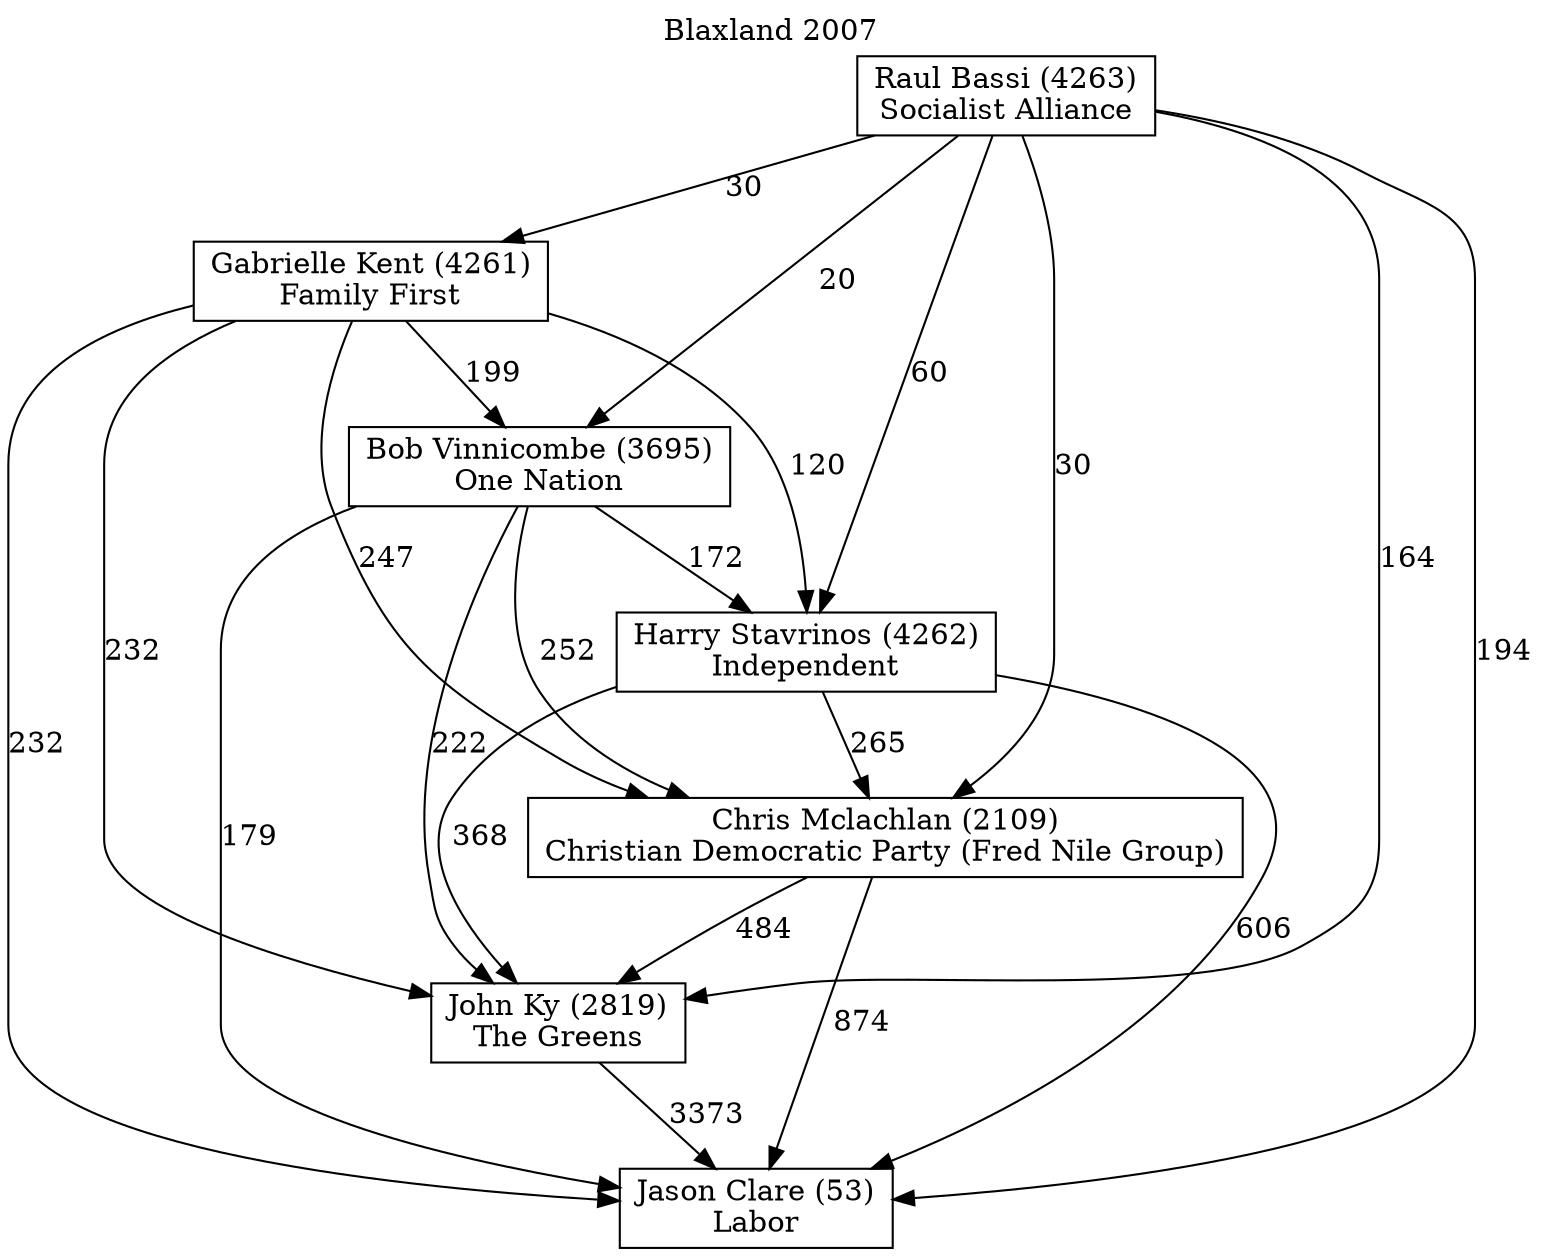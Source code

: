 // House preference flow
digraph "Jason Clare (53)_Blaxland_2007" {
	graph [label="Blaxland 2007" labelloc=t mclimit=10]
	node [shape=box]
	"Bob Vinnicombe (3695)" [label="Bob Vinnicombe (3695)
One Nation"]
	"Chris Mclachlan (2109)" [label="Chris Mclachlan (2109)
Christian Democratic Party (Fred Nile Group)"]
	"Gabrielle Kent (4261)" [label="Gabrielle Kent (4261)
Family First"]
	"Harry Stavrinos (4262)" [label="Harry Stavrinos (4262)
Independent"]
	"Jason Clare (53)" [label="Jason Clare (53)
Labor"]
	"John Ky (2819)" [label="John Ky (2819)
The Greens"]
	"Raul Bassi (4263)" [label="Raul Bassi (4263)
Socialist Alliance"]
	"Bob Vinnicombe (3695)" -> "Chris Mclachlan (2109)" [label=252]
	"Bob Vinnicombe (3695)" -> "Harry Stavrinos (4262)" [label=172]
	"Bob Vinnicombe (3695)" -> "Jason Clare (53)" [label=179]
	"Bob Vinnicombe (3695)" -> "John Ky (2819)" [label=222]
	"Chris Mclachlan (2109)" -> "Jason Clare (53)" [label=874]
	"Chris Mclachlan (2109)" -> "John Ky (2819)" [label=484]
	"Gabrielle Kent (4261)" -> "Bob Vinnicombe (3695)" [label=199]
	"Gabrielle Kent (4261)" -> "Chris Mclachlan (2109)" [label=247]
	"Gabrielle Kent (4261)" -> "Harry Stavrinos (4262)" [label=120]
	"Gabrielle Kent (4261)" -> "Jason Clare (53)" [label=232]
	"Gabrielle Kent (4261)" -> "John Ky (2819)" [label=232]
	"Harry Stavrinos (4262)" -> "Chris Mclachlan (2109)" [label=265]
	"Harry Stavrinos (4262)" -> "Jason Clare (53)" [label=606]
	"Harry Stavrinos (4262)" -> "John Ky (2819)" [label=368]
	"John Ky (2819)" -> "Jason Clare (53)" [label=3373]
	"Raul Bassi (4263)" -> "Bob Vinnicombe (3695)" [label=20]
	"Raul Bassi (4263)" -> "Chris Mclachlan (2109)" [label=30]
	"Raul Bassi (4263)" -> "Gabrielle Kent (4261)" [label=30]
	"Raul Bassi (4263)" -> "Harry Stavrinos (4262)" [label=60]
	"Raul Bassi (4263)" -> "Jason Clare (53)" [label=194]
	"Raul Bassi (4263)" -> "John Ky (2819)" [label=164]
}
